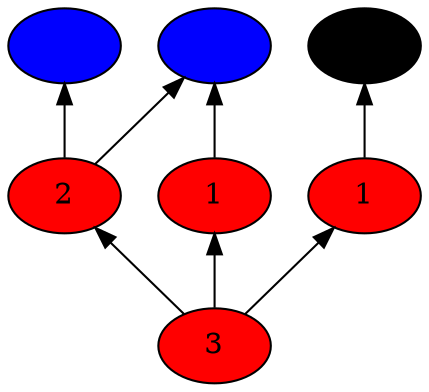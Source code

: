 digraph {
rankdir=BT
fontsize=24
1["shape" ="ellipse" "style" ="filled" "fillcolor" ="red" "label" ="3" ]
2["shape" ="ellipse" "style" ="filled" "fillcolor" ="red" "label" ="2" ]
3["shape" ="ellipse" "style" ="filled" "fillcolor" ="red" "label" ="1" ]
4["shape" ="ellipse" "style" ="filled" "fillcolor" ="red" "label" ="1" ]
5["shape" ="ellipse" "style" ="filled" "fillcolor" ="blue" "label" ="" ]
6["shape" ="ellipse" "style" ="filled" "fillcolor" ="blue" "label" ="" ]
7["shape" ="ellipse" "style" ="filled" "fillcolor" ="black" "label" ="" ]
1 -> 2["color" ="black" "style" ="solid" "arrowhead" ="normal" ]
1 -> 3["color" ="black" "style" ="solid" "arrowhead" ="normal" ]
1 -> 4["color" ="black" "style" ="solid" "arrowhead" ="normal" ]
2 -> 5["color" ="black" "style" ="solid" "arrowhead" ="normal" ]
2 -> 6["color" ="black" "style" ="solid" "arrowhead" ="normal" ]
3 -> 6["color" ="black" "style" ="solid" "arrowhead" ="normal" ]
4 -> 7["color" ="black" "style" ="solid" "arrowhead" ="normal" ]
}